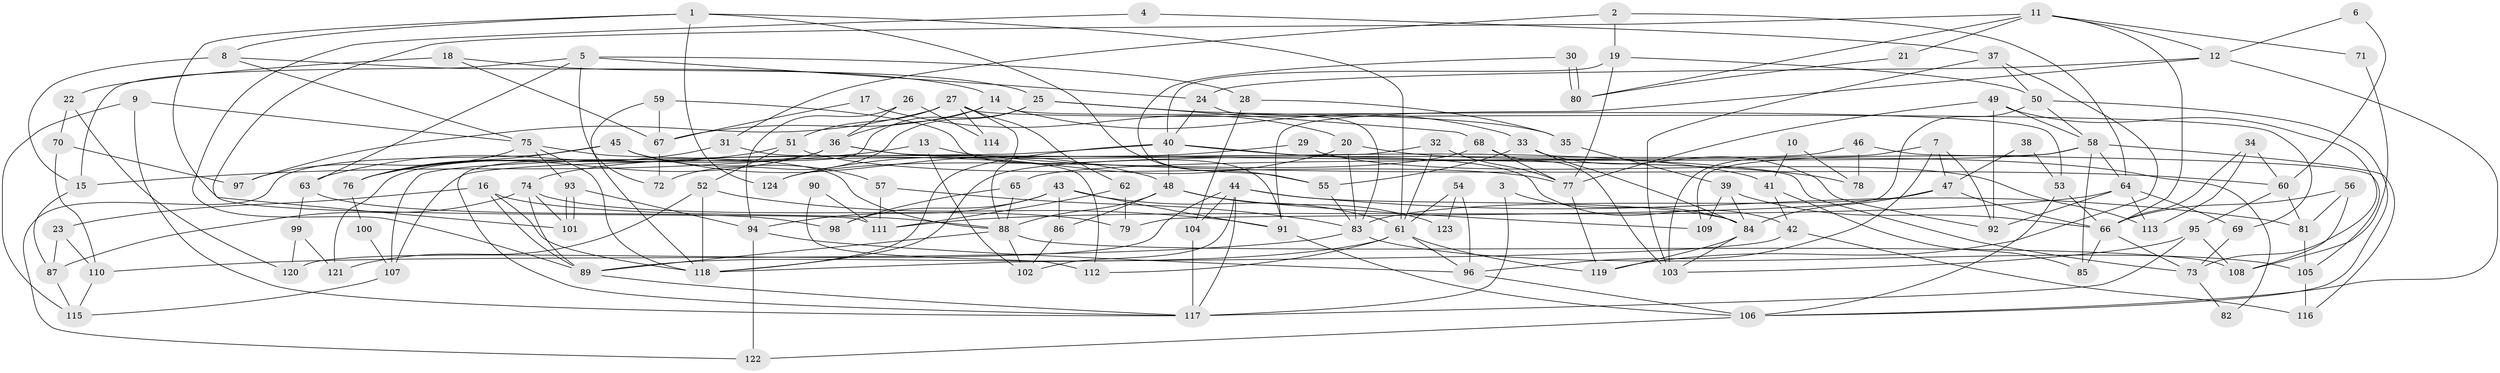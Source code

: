 // coarse degree distribution, {9: 0.08, 7: 0.16, 6: 0.1, 5: 0.16, 2: 0.04, 8: 0.06, 4: 0.18, 13: 0.02, 3: 0.14, 10: 0.02, 15: 0.02, 11: 0.02}
// Generated by graph-tools (version 1.1) at 2025/37/03/04/25 23:37:00]
// undirected, 124 vertices, 248 edges
graph export_dot {
  node [color=gray90,style=filled];
  1;
  2;
  3;
  4;
  5;
  6;
  7;
  8;
  9;
  10;
  11;
  12;
  13;
  14;
  15;
  16;
  17;
  18;
  19;
  20;
  21;
  22;
  23;
  24;
  25;
  26;
  27;
  28;
  29;
  30;
  31;
  32;
  33;
  34;
  35;
  36;
  37;
  38;
  39;
  40;
  41;
  42;
  43;
  44;
  45;
  46;
  47;
  48;
  49;
  50;
  51;
  52;
  53;
  54;
  55;
  56;
  57;
  58;
  59;
  60;
  61;
  62;
  63;
  64;
  65;
  66;
  67;
  68;
  69;
  70;
  71;
  72;
  73;
  74;
  75;
  76;
  77;
  78;
  79;
  80;
  81;
  82;
  83;
  84;
  85;
  86;
  87;
  88;
  89;
  90;
  91;
  92;
  93;
  94;
  95;
  96;
  97;
  98;
  99;
  100;
  101;
  102;
  103;
  104;
  105;
  106;
  107;
  108;
  109;
  110;
  111;
  112;
  113;
  114;
  115;
  116;
  117;
  118;
  119;
  120;
  121;
  122;
  123;
  124;
  1 -- 8;
  1 -- 55;
  1 -- 61;
  1 -- 111;
  1 -- 124;
  2 -- 19;
  2 -- 64;
  2 -- 31;
  3 -- 117;
  3 -- 84;
  4 -- 37;
  4 -- 89;
  5 -- 72;
  5 -- 24;
  5 -- 15;
  5 -- 28;
  5 -- 63;
  6 -- 60;
  6 -- 12;
  7 -- 103;
  7 -- 92;
  7 -- 47;
  7 -- 96;
  8 -- 15;
  8 -- 75;
  8 -- 14;
  9 -- 117;
  9 -- 75;
  9 -- 115;
  10 -- 78;
  10 -- 41;
  11 -- 66;
  11 -- 12;
  11 -- 21;
  11 -- 71;
  11 -- 80;
  11 -- 101;
  12 -- 106;
  12 -- 91;
  12 -- 24;
  13 -- 102;
  13 -- 15;
  13 -- 60;
  14 -- 53;
  14 -- 33;
  14 -- 36;
  14 -- 67;
  15 -- 87;
  16 -- 118;
  16 -- 88;
  16 -- 23;
  16 -- 89;
  17 -- 67;
  17 -- 20;
  18 -- 67;
  18 -- 25;
  18 -- 22;
  19 -- 50;
  19 -- 77;
  19 -- 40;
  20 -- 83;
  20 -- 124;
  20 -- 82;
  21 -- 80;
  22 -- 70;
  22 -- 120;
  23 -- 87;
  23 -- 110;
  24 -- 40;
  24 -- 83;
  25 -- 117;
  25 -- 35;
  25 -- 68;
  25 -- 72;
  26 -- 36;
  26 -- 94;
  26 -- 114;
  27 -- 69;
  27 -- 51;
  27 -- 62;
  27 -- 88;
  27 -- 97;
  27 -- 114;
  28 -- 104;
  28 -- 35;
  29 -- 74;
  29 -- 113;
  30 -- 80;
  30 -- 80;
  30 -- 55;
  31 -- 76;
  31 -- 112;
  32 -- 61;
  32 -- 77;
  32 -- 107;
  33 -- 84;
  33 -- 55;
  33 -- 92;
  34 -- 66;
  34 -- 60;
  34 -- 113;
  35 -- 39;
  36 -- 41;
  36 -- 73;
  36 -- 76;
  36 -- 121;
  37 -- 103;
  37 -- 119;
  37 -- 50;
  38 -- 53;
  38 -- 47;
  39 -- 66;
  39 -- 109;
  39 -- 84;
  40 -- 107;
  40 -- 42;
  40 -- 48;
  40 -- 78;
  40 -- 118;
  41 -- 85;
  41 -- 42;
  42 -- 116;
  42 -- 118;
  43 -- 91;
  43 -- 94;
  43 -- 61;
  43 -- 86;
  43 -- 98;
  44 -- 84;
  44 -- 102;
  44 -- 81;
  44 -- 104;
  44 -- 117;
  44 -- 120;
  45 -- 122;
  45 -- 48;
  45 -- 57;
  45 -- 76;
  46 -- 118;
  46 -- 105;
  46 -- 78;
  47 -- 84;
  47 -- 66;
  47 -- 83;
  48 -- 88;
  48 -- 86;
  48 -- 109;
  48 -- 123;
  49 -- 92;
  49 -- 77;
  49 -- 58;
  49 -- 73;
  50 -- 79;
  50 -- 58;
  50 -- 106;
  51 -- 52;
  51 -- 63;
  51 -- 77;
  52 -- 121;
  52 -- 118;
  52 -- 91;
  53 -- 106;
  53 -- 66;
  54 -- 61;
  54 -- 96;
  54 -- 123;
  55 -- 83;
  56 -- 108;
  56 -- 66;
  56 -- 81;
  57 -- 83;
  57 -- 111;
  58 -- 64;
  58 -- 65;
  58 -- 85;
  58 -- 109;
  58 -- 116;
  59 -- 118;
  59 -- 91;
  59 -- 67;
  60 -- 81;
  60 -- 95;
  61 -- 89;
  61 -- 96;
  61 -- 112;
  61 -- 119;
  62 -- 111;
  62 -- 79;
  63 -- 98;
  63 -- 99;
  64 -- 111;
  64 -- 69;
  64 -- 92;
  64 -- 113;
  65 -- 88;
  65 -- 98;
  66 -- 73;
  66 -- 85;
  67 -- 72;
  68 -- 103;
  68 -- 77;
  68 -- 124;
  69 -- 73;
  70 -- 110;
  70 -- 97;
  71 -- 108;
  73 -- 82;
  74 -- 89;
  74 -- 101;
  74 -- 79;
  74 -- 87;
  75 -- 118;
  75 -- 88;
  75 -- 93;
  75 -- 97;
  76 -- 100;
  77 -- 119;
  81 -- 105;
  83 -- 105;
  83 -- 110;
  84 -- 119;
  84 -- 103;
  86 -- 102;
  87 -- 115;
  88 -- 89;
  88 -- 102;
  88 -- 108;
  89 -- 117;
  90 -- 112;
  90 -- 111;
  91 -- 106;
  93 -- 101;
  93 -- 101;
  93 -- 94;
  94 -- 96;
  94 -- 122;
  95 -- 117;
  95 -- 103;
  95 -- 108;
  96 -- 106;
  99 -- 120;
  99 -- 121;
  100 -- 107;
  104 -- 117;
  105 -- 116;
  106 -- 122;
  107 -- 115;
  110 -- 115;
}
